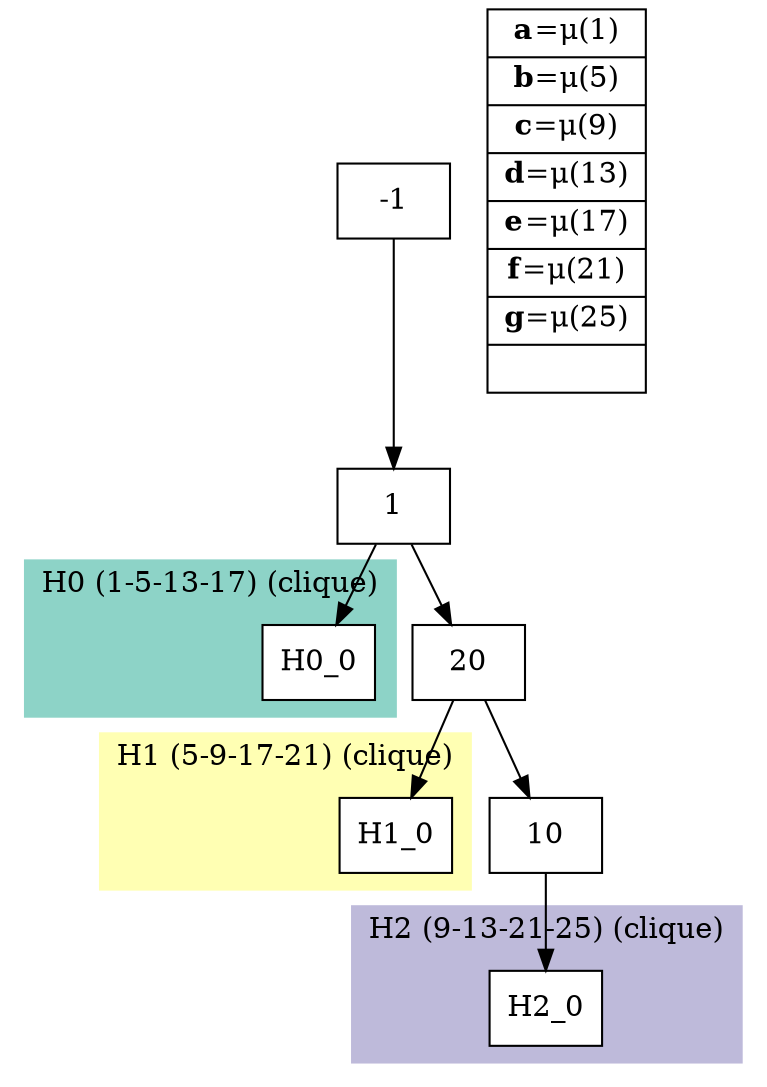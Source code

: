 digraph G {
    node [shape=box];
    subgraph cluster0 {
        node [style=filled,fillcolor=white];
        labeljust="l";
        style=filled;
        color="#8DD3C7";
        H0_0;
        label="H0 (1-5-13-17) (clique)";
    }
    subgraph cluster1 {
        node [style=filled,fillcolor=white];
        labeljust="l";
        style=filled;
        color="#FFFFB3";
        H1_0;
        label="H1 (5-9-17-21) (clique)";
    }
    subgraph cluster2 {
        node [style=filled,fillcolor=white];
        labeljust="l";
        style=filled;
        color="#BEBADA";
        H2_0;
        label="H2 (9-13-21-25) (clique)";
    }
     1 [image="miscellani_latex/L_1.jpg"];
     -1  ->  1;
     H0_0 [image="miscellani_latex/L_H0_0.jpg"];
     1  ->  H0_0;
     20 [image="miscellani_latex/L_20.jpg"];
     1  ->  20;
     H1_0 [image="miscellani_latex/L_H1_0.jpg"];
     20  ->  H1_0;
     10 [image="miscellani_latex/L_10.jpg"];
     20  ->  10;
     H2_0 [image="miscellani_latex/L_H2_0.jpg"];
     10  ->  H2_0;
    labels [shape=record,label= <{<b>a</b>=&#956;(1) | <b>b</b>=&#956;(5) | <b>c</b>=&#956;(9) | <b>d</b>=&#956;(13) | <b>e</b>=&#956;(17) | <b>f</b>=&#956;(21) | <b>g</b>=&#956;(25) | }> ];
}
